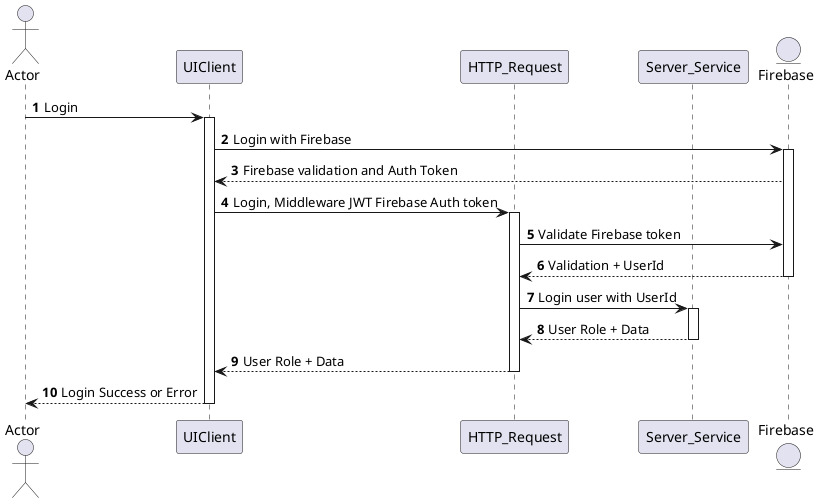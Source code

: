 @startuml
'https://plantuml.com/sequence-diagram

autonumber

actor Actor
participant UIClient
participant HTTP_Request
participant Server_Service
entity Firebase

Actor -> UIClient ++: Login

UIClient -> Firebase ++: Login with Firebase
Firebase --> UIClient : Firebase validation and Auth Token

UIClient -> HTTP_Request ++: Login, Middleware JWT Firebase Auth token
HTTP_Request -> Firebase : Validate Firebase token
Firebase --> HTTP_Request --: Validation + UserId

HTTP_Request -> Server_Service ++: Login user with UserId
Server_Service --> HTTP_Request --: User Role + Data

HTTP_Request --> UIClient --: User Role + Data
UIClient --> Actor --: Login Success or Error

@enduml

